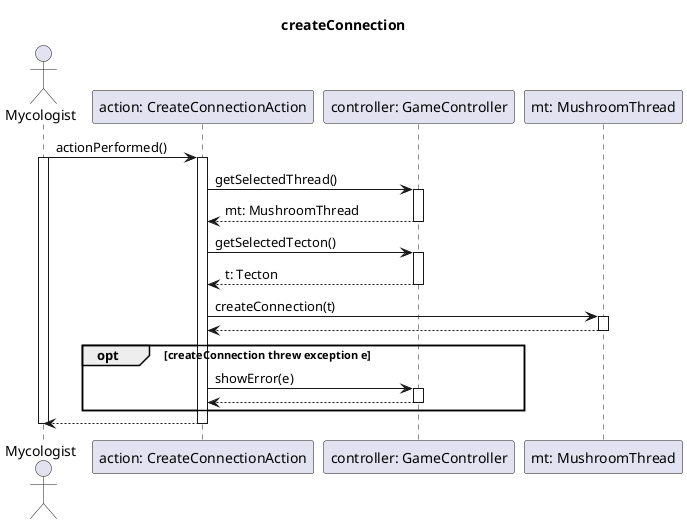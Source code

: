 @startuml createConnectionMVC

title createConnection
actor "Mycologist" as mc
participant "action: CreateConnectionAction" as act
participant "controller: GameController" as ctr
participant "mt: MushroomThread" as mt

mc -> act: actionPerformed()
activate mc

activate act

act -> ctr: getSelectedThread()
activate ctr
act <-- ctr: mt: MushroomThread
deactivate ctr
act -> ctr:  getSelectedTecton()
activate ctr
act <-- ctr: t: Tecton
deactivate ctr

act -> mt: createConnection(t)
activate mt

act <-- mt
deactivate mt

opt createConnection threw exception e
    act -> ctr: showError(e)
    activate ctr

    act <-- ctr
    deactivate ctr
end

mc <-- act
deactivate act

deactivate mc

@enduml